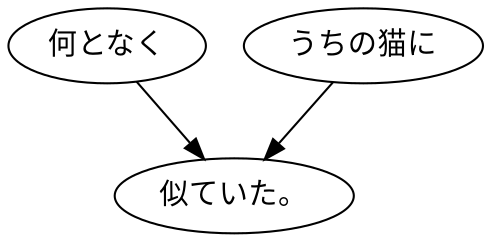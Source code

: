 digraph graph478 {
	node0 [label="何となく"];
	node1 [label="うちの猫に"];
	node2 [label="似ていた。"];
	node0 -> node2;
	node1 -> node2;
}
